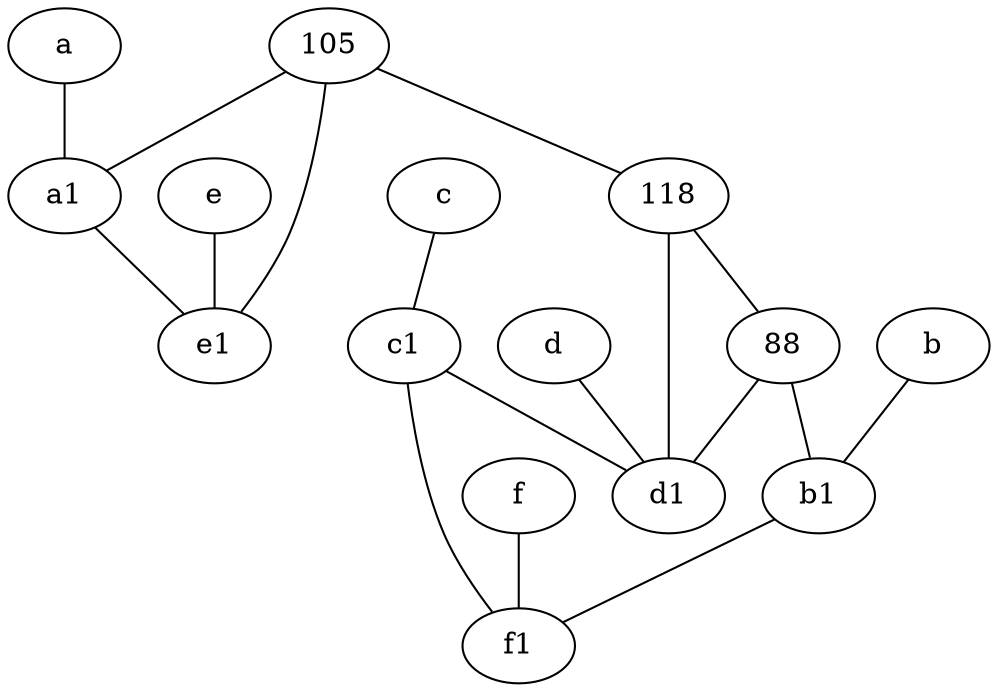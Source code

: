 graph {
	node [labelfontsize=50]
	e [labelfontsize=50 pos="7,9!"]
	105 [labelfontsize=50]
	d1 [labelfontsize=50 pos="3,5!"]
	b1 [labelfontsize=50 pos="9,4!"]
	88 [labelfontsize=50]
	c [labelfontsize=50 pos="4.5,2!"]
	f [labelfontsize=50 pos="3,9!"]
	c1 [labelfontsize=50 pos="4.5,3!"]
	a1 [labelfontsize=50 pos="8,3!"]
	e1 [labelfontsize=50 pos="7,7!"]
	b [labelfontsize=50 pos="10,4!"]
	a [labelfontsize=50 pos="8,2!"]
	d [labelfontsize=50 pos="2,5!"]
	f1 [labelfontsize=50 pos="3,8!"]
	118 [labelfontsize=50]
	e -- e1
	c1 -- f1
	c1 -- d1
	b -- b1
	88 -- b1
	b1 -- f1
	105 -- a1
	105 -- 118
	a -- a1
	118 -- d1
	c -- c1
	d -- d1
	f -- f1
	105 -- e1
	a1 -- e1
	88 -- d1
	118 -- 88
}
